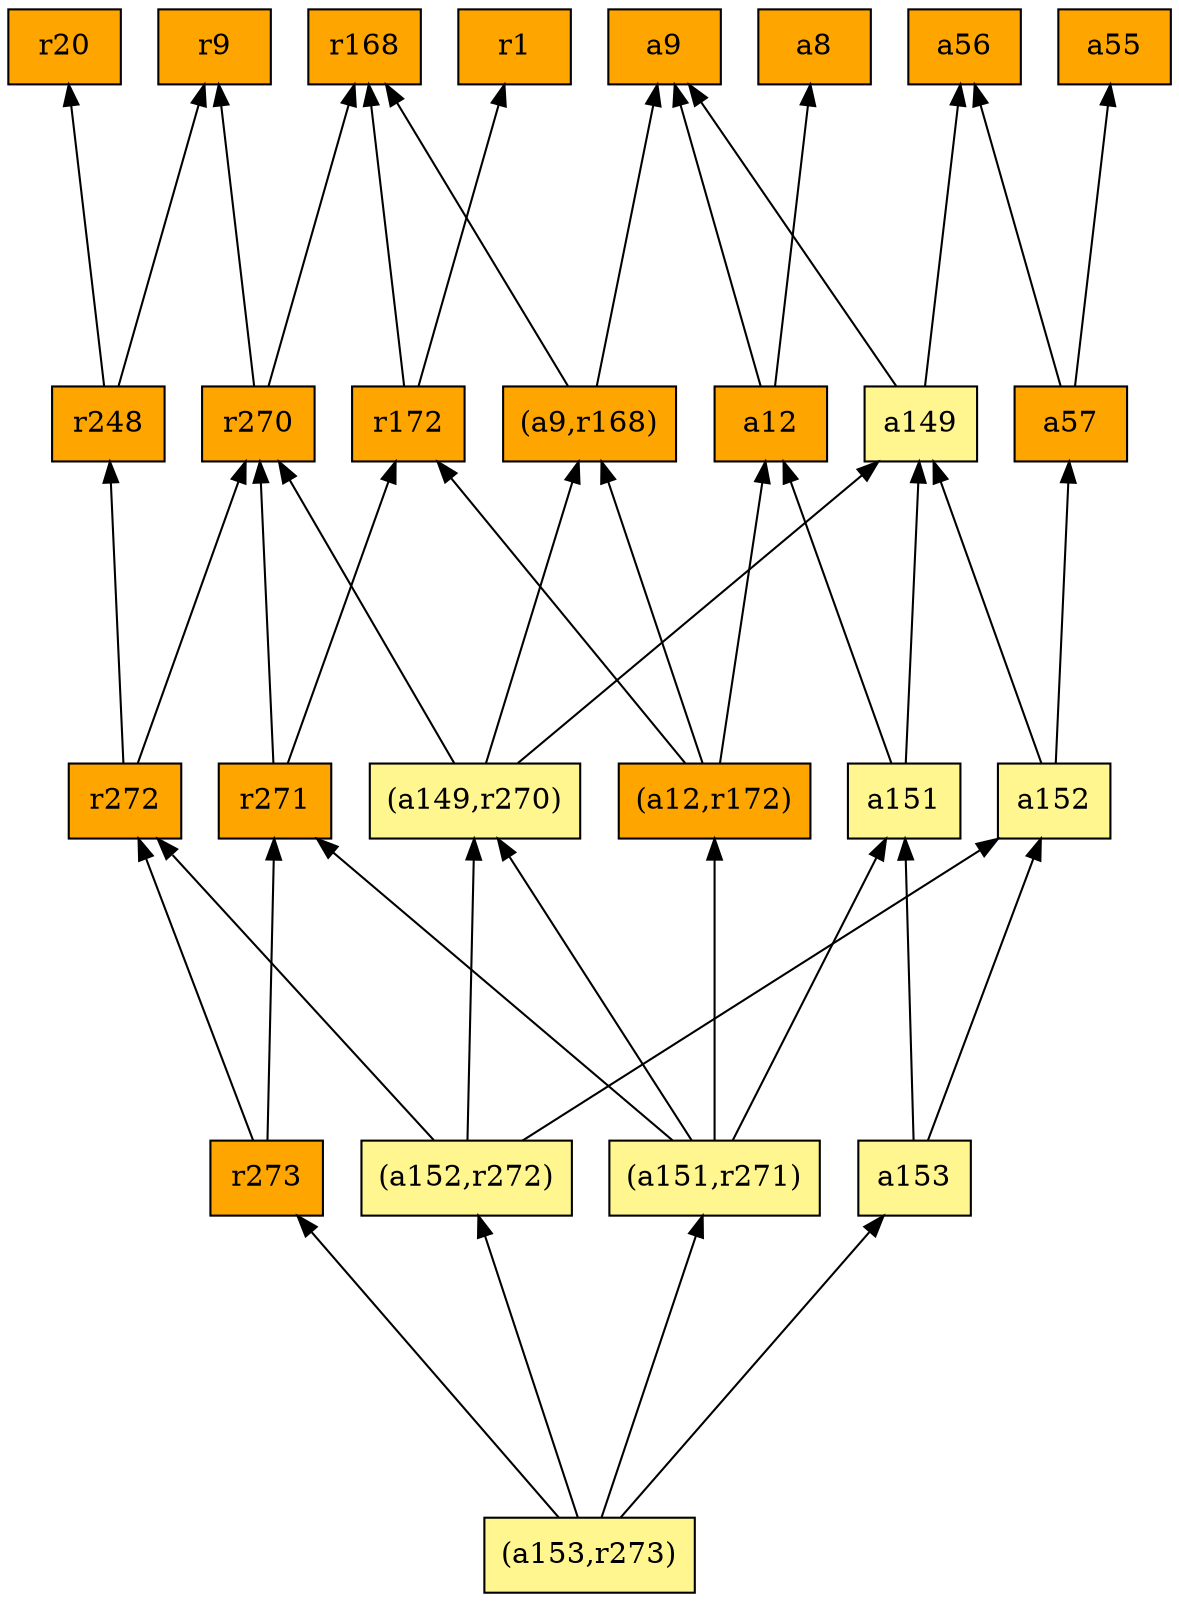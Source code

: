 digraph G {
rankdir=BT;ranksep="2.0";
"(a149,r270)" [shape=record,fillcolor=khaki1,style=filled,label="{(a149,r270)}"];
"r272" [shape=record,fillcolor=orange,style=filled,label="{r272}"];
"r271" [shape=record,fillcolor=orange,style=filled,label="{r271}"];
"a8" [shape=record,fillcolor=orange,style=filled,label="{a8}"];
"a57" [shape=record,fillcolor=orange,style=filled,label="{a57}"];
"a56" [shape=record,fillcolor=orange,style=filled,label="{a56}"];
"a151" [shape=record,fillcolor=khaki1,style=filled,label="{a151}"];
"a152" [shape=record,fillcolor=khaki1,style=filled,label="{a152}"];
"(a151,r271)" [shape=record,fillcolor=khaki1,style=filled,label="{(a151,r271)}"];
"r9" [shape=record,fillcolor=orange,style=filled,label="{r9}"];
"r270" [shape=record,fillcolor=orange,style=filled,label="{r270}"];
"r172" [shape=record,fillcolor=orange,style=filled,label="{r172}"];
"r248" [shape=record,fillcolor=orange,style=filled,label="{r248}"];
"(a12,r172)" [shape=record,fillcolor=orange,style=filled,label="{(a12,r172)}"];
"a55" [shape=record,fillcolor=orange,style=filled,label="{a55}"];
"a9" [shape=record,fillcolor=orange,style=filled,label="{a9}"];
"(a9,r168)" [shape=record,fillcolor=orange,style=filled,label="{(a9,r168)}"];
"(a152,r272)" [shape=record,fillcolor=khaki1,style=filled,label="{(a152,r272)}"];
"r20" [shape=record,fillcolor=orange,style=filled,label="{r20}"];
"r1" [shape=record,fillcolor=orange,style=filled,label="{r1}"];
"a153" [shape=record,fillcolor=khaki1,style=filled,label="{a153}"];
"(a153,r273)" [shape=record,fillcolor=khaki1,style=filled,label="{(a153,r273)}"];
"r273" [shape=record,fillcolor=orange,style=filled,label="{r273}"];
"a12" [shape=record,fillcolor=orange,style=filled,label="{a12}"];
"r168" [shape=record,fillcolor=orange,style=filled,label="{r168}"];
"a149" [shape=record,fillcolor=khaki1,style=filled,label="{a149}"];
"(a149,r270)" -> "(a9,r168)"
"(a149,r270)" -> "r270"
"(a149,r270)" -> "a149"
"r272" -> "r270"
"r272" -> "r248"
"r271" -> "r270"
"r271" -> "r172"
"a57" -> "a56"
"a57" -> "a55"
"a151" -> "a12"
"a151" -> "a149"
"a152" -> "a57"
"a152" -> "a149"
"(a151,r271)" -> "(a149,r270)"
"(a151,r271)" -> "r271"
"(a151,r271)" -> "(a12,r172)"
"(a151,r271)" -> "a151"
"r270" -> "r9"
"r270" -> "r168"
"r172" -> "r1"
"r172" -> "r168"
"r248" -> "r9"
"r248" -> "r20"
"(a12,r172)" -> "a12"
"(a12,r172)" -> "r172"
"(a12,r172)" -> "(a9,r168)"
"(a9,r168)" -> "a9"
"(a9,r168)" -> "r168"
"(a152,r272)" -> "(a149,r270)"
"(a152,r272)" -> "r272"
"(a152,r272)" -> "a152"
"a153" -> "a151"
"a153" -> "a152"
"(a153,r273)" -> "(a152,r272)"
"(a153,r273)" -> "(a151,r271)"
"(a153,r273)" -> "a153"
"(a153,r273)" -> "r273"
"r273" -> "r272"
"r273" -> "r271"
"a12" -> "a8"
"a12" -> "a9"
"a149" -> "a56"
"a149" -> "a9"
}